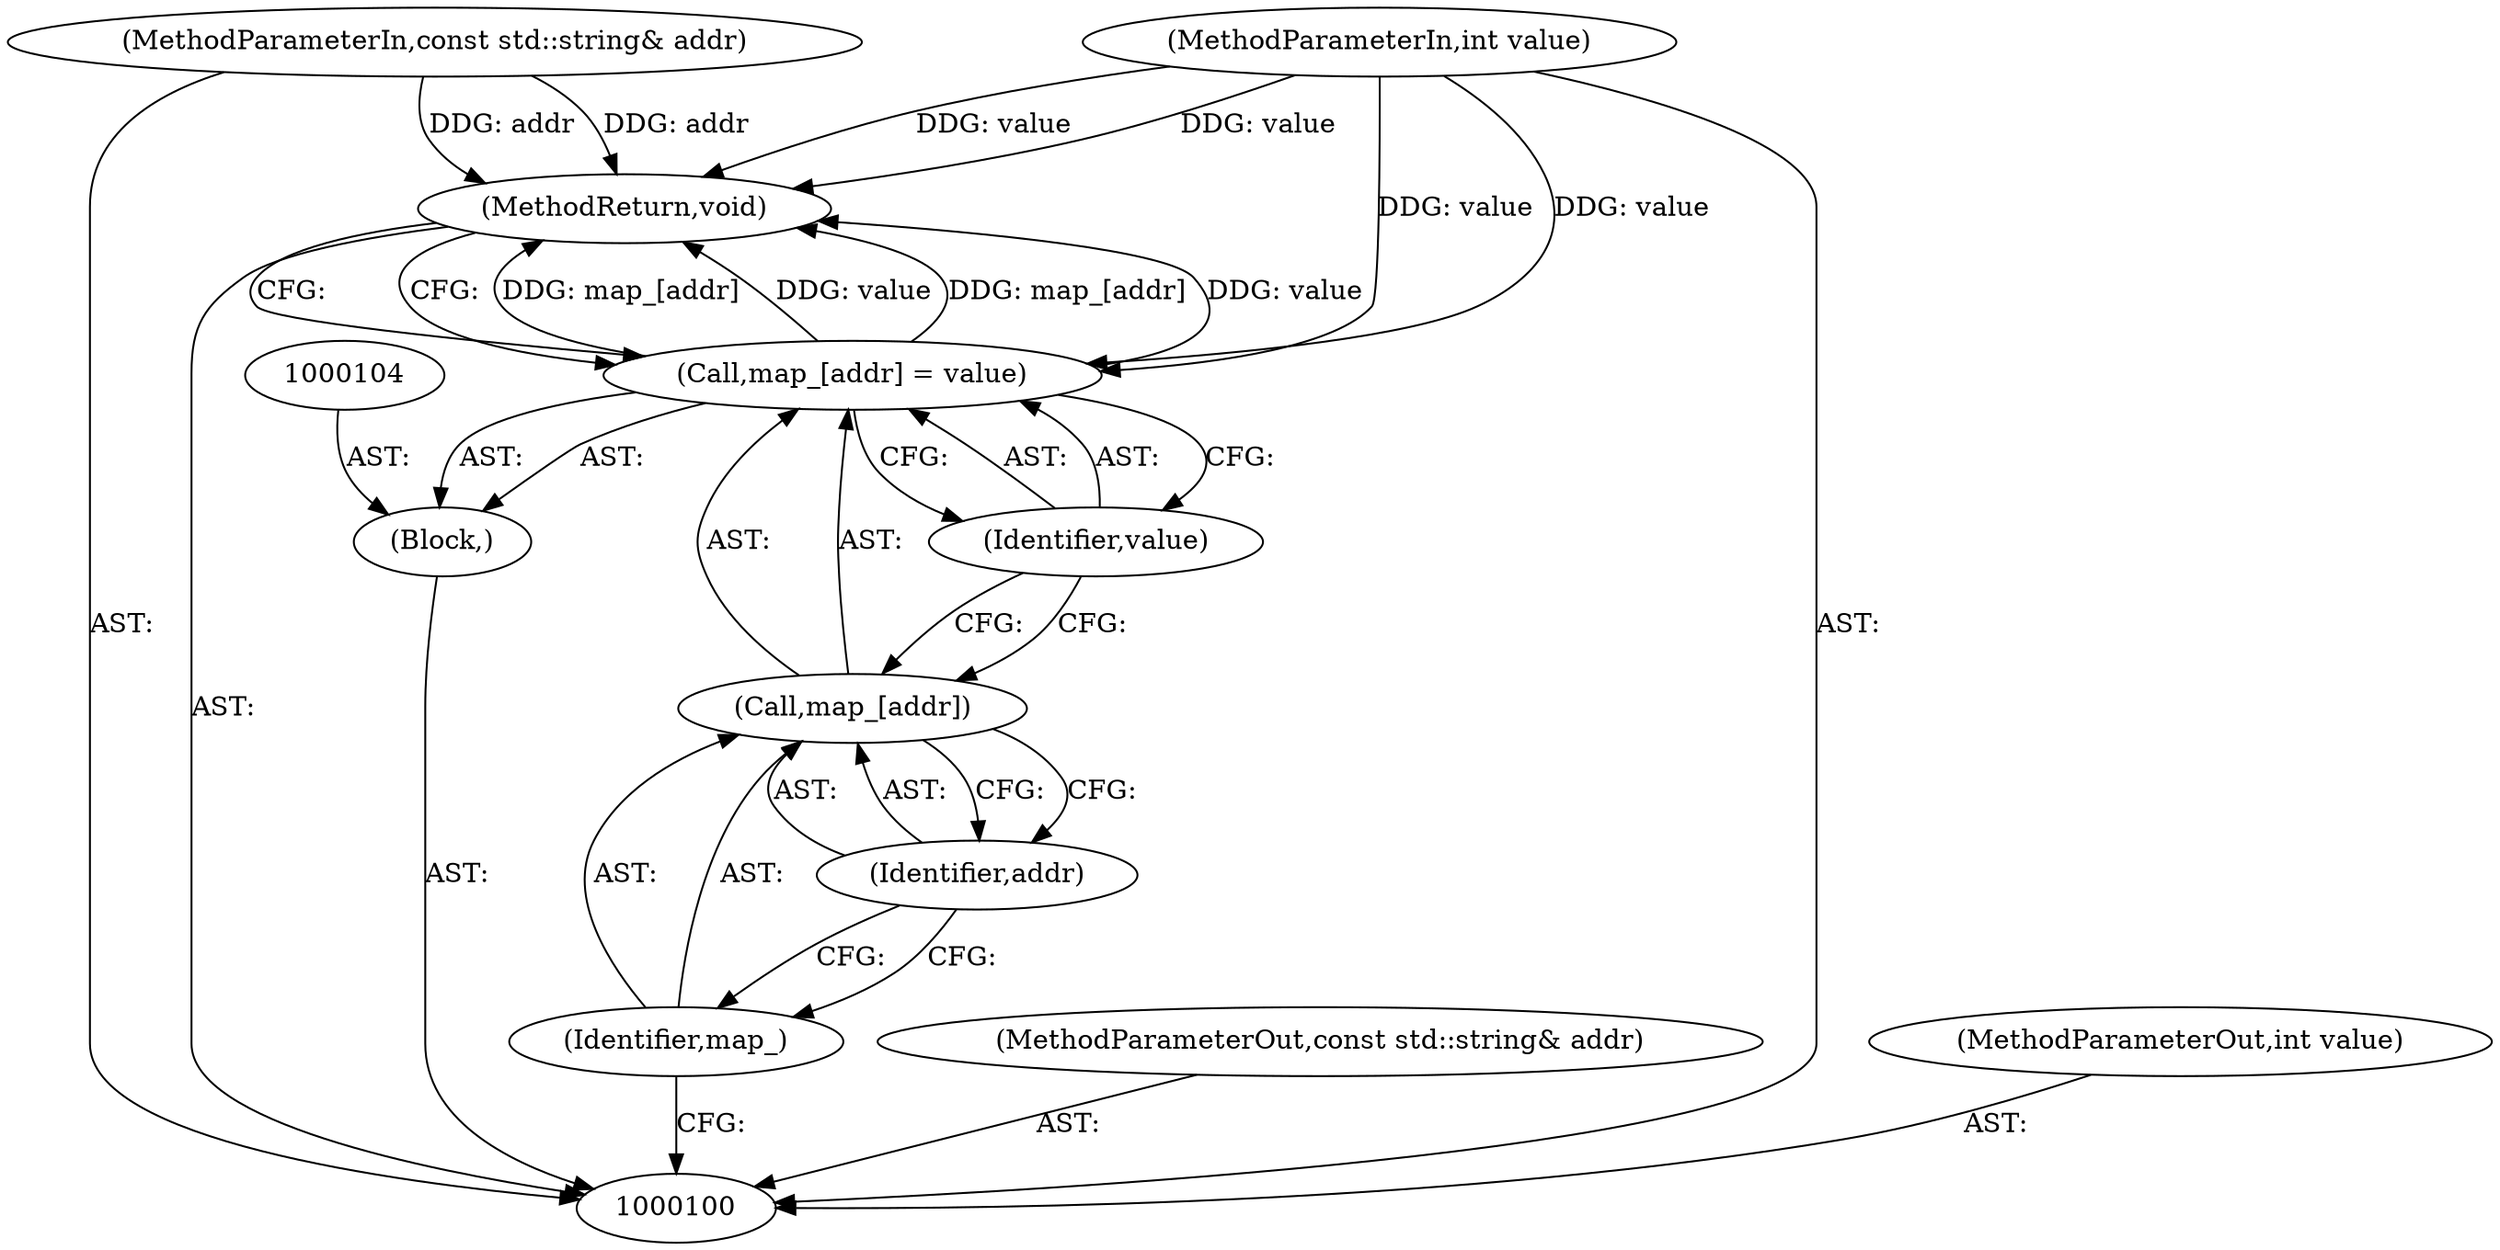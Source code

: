 digraph "1_Chrome_116d0963cadfbf55ef2ec3d13781987c4d80517a_22" {
"1000101" [label="(MethodParameterIn,const std::string& addr)"];
"1000127" [label="(MethodParameterOut,const std::string& addr)"];
"1000110" [label="(MethodReturn,void)"];
"1000102" [label="(MethodParameterIn,int value)"];
"1000128" [label="(MethodParameterOut,int value)"];
"1000103" [label="(Block,)"];
"1000109" [label="(Identifier,value)"];
"1000105" [label="(Call,map_[addr] = value)"];
"1000106" [label="(Call,map_[addr])"];
"1000107" [label="(Identifier,map_)"];
"1000108" [label="(Identifier,addr)"];
"1000101" -> "1000100"  [label="AST: "];
"1000101" -> "1000110"  [label="DDG: addr"];
"1000127" -> "1000100"  [label="AST: "];
"1000110" -> "1000100"  [label="AST: "];
"1000110" -> "1000105"  [label="CFG: "];
"1000102" -> "1000110"  [label="DDG: value"];
"1000101" -> "1000110"  [label="DDG: addr"];
"1000105" -> "1000110"  [label="DDG: map_[addr]"];
"1000105" -> "1000110"  [label="DDG: value"];
"1000102" -> "1000100"  [label="AST: "];
"1000102" -> "1000110"  [label="DDG: value"];
"1000102" -> "1000105"  [label="DDG: value"];
"1000128" -> "1000100"  [label="AST: "];
"1000103" -> "1000100"  [label="AST: "];
"1000104" -> "1000103"  [label="AST: "];
"1000105" -> "1000103"  [label="AST: "];
"1000109" -> "1000105"  [label="AST: "];
"1000109" -> "1000106"  [label="CFG: "];
"1000105" -> "1000109"  [label="CFG: "];
"1000105" -> "1000103"  [label="AST: "];
"1000105" -> "1000109"  [label="CFG: "];
"1000106" -> "1000105"  [label="AST: "];
"1000109" -> "1000105"  [label="AST: "];
"1000110" -> "1000105"  [label="CFG: "];
"1000105" -> "1000110"  [label="DDG: map_[addr]"];
"1000105" -> "1000110"  [label="DDG: value"];
"1000102" -> "1000105"  [label="DDG: value"];
"1000106" -> "1000105"  [label="AST: "];
"1000106" -> "1000108"  [label="CFG: "];
"1000107" -> "1000106"  [label="AST: "];
"1000108" -> "1000106"  [label="AST: "];
"1000109" -> "1000106"  [label="CFG: "];
"1000107" -> "1000106"  [label="AST: "];
"1000107" -> "1000100"  [label="CFG: "];
"1000108" -> "1000107"  [label="CFG: "];
"1000108" -> "1000106"  [label="AST: "];
"1000108" -> "1000107"  [label="CFG: "];
"1000106" -> "1000108"  [label="CFG: "];
}

